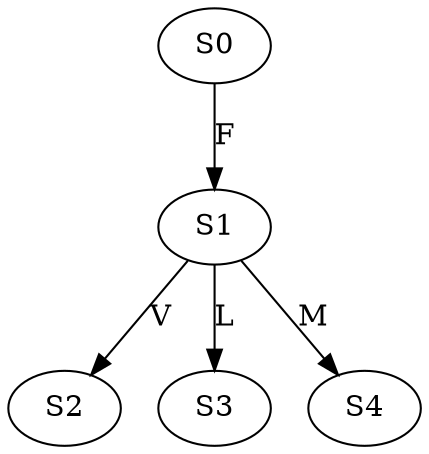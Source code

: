 strict digraph  {
	S0 -> S1 [ label = F ];
	S1 -> S2 [ label = V ];
	S1 -> S3 [ label = L ];
	S1 -> S4 [ label = M ];
}
